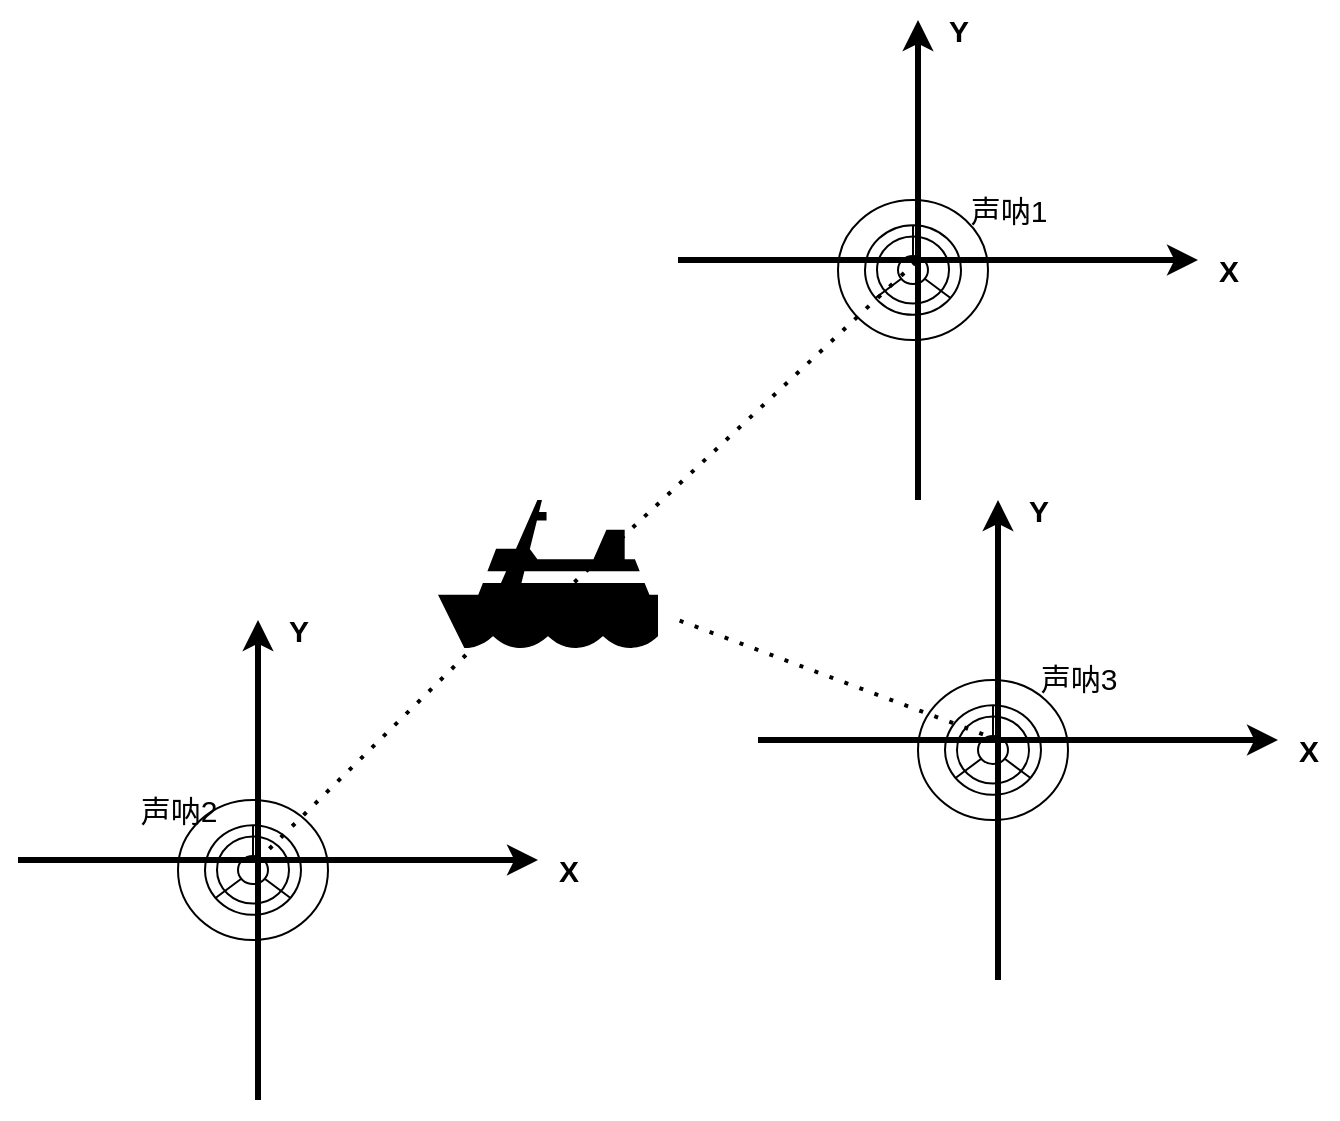 <mxfile>
    <diagram id="brdB2OR7QsWly0mrbdON" name="多途到达和掠射角">
        <mxGraphModel dx="881" dy="766" grid="1" gridSize="10" guides="1" tooltips="1" connect="1" arrows="1" fold="1" page="1" pageScale="1" pageWidth="827" pageHeight="1169" math="0" shadow="0">
            <root>
                <mxCell id="0"/>
                <mxCell id="1" parent="0"/>
                <mxCell id="2" value="" style="verticalLabelPosition=bottom;html=1;verticalAlign=top;align=center;shape=mxgraph.floorplan.floor_lamp;rounded=1;shadow=0;glass=0;labelBackgroundColor=none;labelBorderColor=none;sketch=0;fontSize=20;fontColor=#FF3333;fillColor=default;" parent="1" vertex="1">
                    <mxGeometry x="520" y="250" width="75" height="70" as="geometry"/>
                </mxCell>
                <mxCell id="3" value="" style="shape=mxgraph.signs.transportation.ship_1;html=1;pointerEvents=1;fillColor=#000000;strokeColor=none;verticalLabelPosition=bottom;verticalAlign=top;align=center;rounded=1;shadow=0;glass=0;labelBackgroundColor=none;labelBorderColor=none;sketch=0;fontSize=20;fontColor=#FF3333;" parent="1" vertex="1">
                    <mxGeometry x="320" y="400" width="110" height="74" as="geometry"/>
                </mxCell>
                <mxCell id="6" value="" style="endArrow=classic;html=1;strokeWidth=3;" parent="1" edge="1">
                    <mxGeometry width="50" height="50" relative="1" as="geometry">
                        <mxPoint x="440" y="280" as="sourcePoint"/>
                        <mxPoint x="700" y="280" as="targetPoint"/>
                    </mxGeometry>
                </mxCell>
                <mxCell id="7" value="" style="endArrow=classic;html=1;strokeWidth=3;" parent="1" edge="1">
                    <mxGeometry width="50" height="50" relative="1" as="geometry">
                        <mxPoint x="560" y="400" as="sourcePoint"/>
                        <mxPoint x="560" y="160" as="targetPoint"/>
                    </mxGeometry>
                </mxCell>
                <mxCell id="8" value="" style="endArrow=none;dashed=1;html=1;dashPattern=1 3;strokeWidth=2;exitX=0.62;exitY=0.556;exitDx=0;exitDy=0;exitPerimeter=0;" parent="1" source="3" edge="1">
                    <mxGeometry width="50" height="50" relative="1" as="geometry">
                        <mxPoint x="510" y="330" as="sourcePoint"/>
                        <mxPoint x="560" y="280" as="targetPoint"/>
                    </mxGeometry>
                </mxCell>
                <mxCell id="12" value="&lt;b&gt;&lt;font style=&quot;font-size: 15px;&quot;&gt;X&lt;/font&gt;&lt;/b&gt;" style="text;html=1;align=center;verticalAlign=middle;resizable=0;points=[];autosize=1;strokeColor=none;fillColor=none;" parent="1" vertex="1">
                    <mxGeometry x="700" y="270" width="30" height="30" as="geometry"/>
                </mxCell>
                <mxCell id="13" value="&lt;b&gt;&lt;font style=&quot;font-size: 15px;&quot;&gt;Y&lt;/font&gt;&lt;/b&gt;" style="text;html=1;align=center;verticalAlign=middle;resizable=0;points=[];autosize=1;strokeColor=none;fillColor=none;" parent="1" vertex="1">
                    <mxGeometry x="565" y="150" width="30" height="30" as="geometry"/>
                </mxCell>
                <mxCell id="18" value="" style="verticalLabelPosition=bottom;html=1;verticalAlign=top;align=center;shape=mxgraph.floorplan.floor_lamp;rounded=1;shadow=0;glass=0;labelBackgroundColor=none;labelBorderColor=none;sketch=0;fontSize=20;fontColor=#FF3333;fillColor=default;" parent="1" vertex="1">
                    <mxGeometry x="560" y="490" width="75" height="70" as="geometry"/>
                </mxCell>
                <mxCell id="19" value="" style="endArrow=classic;html=1;strokeWidth=3;" parent="1" edge="1">
                    <mxGeometry width="50" height="50" relative="1" as="geometry">
                        <mxPoint x="480" y="520" as="sourcePoint"/>
                        <mxPoint x="740" y="520" as="targetPoint"/>
                    </mxGeometry>
                </mxCell>
                <mxCell id="20" value="" style="endArrow=classic;html=1;strokeWidth=3;" parent="1" edge="1">
                    <mxGeometry width="50" height="50" relative="1" as="geometry">
                        <mxPoint x="600" y="640" as="sourcePoint"/>
                        <mxPoint x="600" y="400" as="targetPoint"/>
                    </mxGeometry>
                </mxCell>
                <mxCell id="21" value="&lt;b&gt;&lt;font style=&quot;font-size: 15px;&quot;&gt;X&lt;/font&gt;&lt;/b&gt;" style="text;html=1;align=center;verticalAlign=middle;resizable=0;points=[];autosize=1;strokeColor=none;fillColor=none;" parent="1" vertex="1">
                    <mxGeometry x="740" y="510" width="30" height="30" as="geometry"/>
                </mxCell>
                <mxCell id="22" value="&lt;b&gt;&lt;font style=&quot;font-size: 15px;&quot;&gt;Y&lt;/font&gt;&lt;/b&gt;" style="text;html=1;align=center;verticalAlign=middle;resizable=0;points=[];autosize=1;strokeColor=none;fillColor=none;" parent="1" vertex="1">
                    <mxGeometry x="605" y="390" width="30" height="30" as="geometry"/>
                </mxCell>
                <mxCell id="23" value="" style="verticalLabelPosition=bottom;html=1;verticalAlign=top;align=center;shape=mxgraph.floorplan.floor_lamp;rounded=1;shadow=0;glass=0;labelBackgroundColor=none;labelBorderColor=none;sketch=0;fontSize=20;fontColor=#FF3333;fillColor=default;" parent="1" vertex="1">
                    <mxGeometry x="190" y="550" width="75" height="70" as="geometry"/>
                </mxCell>
                <mxCell id="24" value="" style="endArrow=classic;html=1;strokeWidth=3;" parent="1" edge="1">
                    <mxGeometry width="50" height="50" relative="1" as="geometry">
                        <mxPoint x="110" y="580" as="sourcePoint"/>
                        <mxPoint x="370" y="580" as="targetPoint"/>
                    </mxGeometry>
                </mxCell>
                <mxCell id="25" value="" style="endArrow=classic;html=1;strokeWidth=3;" parent="1" edge="1">
                    <mxGeometry width="50" height="50" relative="1" as="geometry">
                        <mxPoint x="230" y="700" as="sourcePoint"/>
                        <mxPoint x="230" y="460" as="targetPoint"/>
                    </mxGeometry>
                </mxCell>
                <mxCell id="26" value="&lt;b&gt;&lt;font style=&quot;font-size: 15px;&quot;&gt;X&lt;/font&gt;&lt;/b&gt;" style="text;html=1;align=center;verticalAlign=middle;resizable=0;points=[];autosize=1;strokeColor=none;fillColor=none;" parent="1" vertex="1">
                    <mxGeometry x="370" y="570" width="30" height="30" as="geometry"/>
                </mxCell>
                <mxCell id="27" value="&lt;b&gt;&lt;font style=&quot;font-size: 15px;&quot;&gt;Y&lt;/font&gt;&lt;/b&gt;" style="text;html=1;align=center;verticalAlign=middle;resizable=0;points=[];autosize=1;strokeColor=none;fillColor=none;" parent="1" vertex="1">
                    <mxGeometry x="235" y="450" width="30" height="30" as="geometry"/>
                </mxCell>
                <mxCell id="28" value="" style="endArrow=none;dashed=1;html=1;dashPattern=1 3;strokeWidth=2;fontSize=15;" parent="1" target="3" edge="1">
                    <mxGeometry width="50" height="50" relative="1" as="geometry">
                        <mxPoint x="230" y="580" as="sourcePoint"/>
                        <mxPoint x="280" y="530" as="targetPoint"/>
                    </mxGeometry>
                </mxCell>
                <mxCell id="29" value="" style="endArrow=none;dashed=1;html=1;dashPattern=1 3;strokeWidth=2;fontSize=15;" parent="1" edge="1">
                    <mxGeometry width="50" height="50" relative="1" as="geometry">
                        <mxPoint x="600" y="520" as="sourcePoint"/>
                        <mxPoint x="440" y="460" as="targetPoint"/>
                    </mxGeometry>
                </mxCell>
                <mxCell id="30" value="声呐1" style="text;html=1;align=center;verticalAlign=middle;resizable=0;points=[];autosize=1;strokeColor=none;fillColor=none;fontSize=15;" parent="1" vertex="1">
                    <mxGeometry x="575" y="240" width="60" height="30" as="geometry"/>
                </mxCell>
                <mxCell id="31" value="声呐2" style="text;html=1;align=center;verticalAlign=middle;resizable=0;points=[];autosize=1;strokeColor=none;fillColor=none;fontSize=15;" parent="1" vertex="1">
                    <mxGeometry x="160" y="540" width="60" height="30" as="geometry"/>
                </mxCell>
                <mxCell id="32" value="声呐3" style="text;html=1;align=center;verticalAlign=middle;resizable=0;points=[];autosize=1;strokeColor=none;fillColor=none;fontSize=15;" parent="1" vertex="1">
                    <mxGeometry x="610" y="474" width="60" height="30" as="geometry"/>
                </mxCell>
            </root>
        </mxGraphModel>
    </diagram>
    <diagram id="NbCo3Z2NdBKXoTFbprWD" name="矩阵表达">
        <mxGraphModel dx="881" dy="766" grid="1" gridSize="10" guides="1" tooltips="1" connect="1" arrows="1" fold="1" page="1" pageScale="1" pageWidth="850" pageHeight="1100" math="0" shadow="0">
            <root>
                <mxCell id="0"/>
                <mxCell id="1" parent="0"/>
                <mxCell id="u54kGicLDinltK0I-Z2_-1" value="" style="shape=table;html=1;whiteSpace=wrap;startSize=0;container=1;collapsible=0;childLayout=tableLayout;columnLines=0;rowLines=0;" vertex="1" parent="1">
                    <mxGeometry x="220" y="180" width="250" height="40" as="geometry"/>
                </mxCell>
                <mxCell id="u54kGicLDinltK0I-Z2_-2" value="" style="shape=tableRow;horizontal=0;startSize=0;swimlaneHead=0;swimlaneBody=0;top=0;left=0;bottom=0;right=0;collapsible=0;dropTarget=0;fillColor=none;points=[[0,0.5],[1,0.5]];portConstraint=eastwest;" vertex="1" parent="u54kGicLDinltK0I-Z2_-1">
                    <mxGeometry width="250" height="40" as="geometry"/>
                </mxCell>
                <mxCell id="u54kGicLDinltK0I-Z2_-3" value="&lt;font style=&quot;font-size: 15px;&quot;&gt;Angle 1&lt;/font&gt;" style="shape=partialRectangle;html=1;whiteSpace=wrap;connectable=0;fillColor=#fff2cc;top=0;left=0;bottom=0;right=0;overflow=hidden;fontSize=12;strokeColor=#d6b656;" vertex="1" parent="u54kGicLDinltK0I-Z2_-2">
                    <mxGeometry width="84" height="40" as="geometry">
                        <mxRectangle width="84" height="40" as="alternateBounds"/>
                    </mxGeometry>
                </mxCell>
                <mxCell id="u54kGicLDinltK0I-Z2_-4" value="&lt;span style=&quot;font-size: 15px;&quot;&gt;Angle 2&lt;/span&gt;" style="shape=partialRectangle;html=1;whiteSpace=wrap;connectable=0;fillColor=#dae8fc;top=0;left=0;bottom=0;right=0;overflow=hidden;fontSize=12;strokeColor=#6c8ebf;" vertex="1" parent="u54kGicLDinltK0I-Z2_-2">
                    <mxGeometry x="84" width="82" height="40" as="geometry">
                        <mxRectangle width="82" height="40" as="alternateBounds"/>
                    </mxGeometry>
                </mxCell>
                <mxCell id="u54kGicLDinltK0I-Z2_-5" value="&lt;span style=&quot;font-size: 15px;&quot;&gt;Angle 3&lt;/span&gt;" style="shape=partialRectangle;html=1;whiteSpace=wrap;connectable=0;fillColor=#d5e8d4;top=0;left=0;bottom=0;right=0;overflow=hidden;fontSize=12;strokeColor=#82b366;" vertex="1" parent="u54kGicLDinltK0I-Z2_-2">
                    <mxGeometry x="166" width="84" height="40" as="geometry">
                        <mxRectangle width="84" height="40" as="alternateBounds"/>
                    </mxGeometry>
                </mxCell>
                <mxCell id="u54kGicLDinltK0I-Z2_-6" value="" style="shape=table;html=1;whiteSpace=wrap;startSize=0;container=1;collapsible=0;childLayout=tableLayout;columnLines=0;rowLines=0;" vertex="1" parent="1">
                    <mxGeometry x="220" y="220" width="250" height="140" as="geometry"/>
                </mxCell>
                <mxCell id="u54kGicLDinltK0I-Z2_-7" value="" style="shape=tableRow;horizontal=0;startSize=0;swimlaneHead=0;swimlaneBody=0;top=0;left=0;bottom=0;right=0;collapsible=0;dropTarget=0;fillColor=none;points=[[0,0.5],[1,0.5]];portConstraint=eastwest;" vertex="1" parent="u54kGicLDinltK0I-Z2_-6">
                    <mxGeometry width="250" height="140" as="geometry"/>
                </mxCell>
                <mxCell id="u54kGicLDinltK0I-Z2_-8" value="&lt;font style=&quot;font-size: 15px;&quot;&gt;Path 1&lt;/font&gt;" style="shape=partialRectangle;html=1;whiteSpace=wrap;connectable=0;fillColor=#fff2cc;top=0;left=0;bottom=0;right=0;overflow=hidden;fontSize=12;strokeColor=#d6b656;" vertex="1" parent="u54kGicLDinltK0I-Z2_-7">
                    <mxGeometry width="84" height="140" as="geometry">
                        <mxRectangle width="84" height="140" as="alternateBounds"/>
                    </mxGeometry>
                </mxCell>
                <mxCell id="u54kGicLDinltK0I-Z2_-9" value="&lt;span style=&quot;font-size: 15px;&quot;&gt;Path 2&lt;/span&gt;" style="shape=partialRectangle;html=1;whiteSpace=wrap;connectable=0;fillColor=#dae8fc;top=0;left=0;bottom=0;right=0;overflow=hidden;fontSize=12;strokeColor=#6c8ebf;" vertex="1" parent="u54kGicLDinltK0I-Z2_-7">
                    <mxGeometry x="84" width="82" height="140" as="geometry">
                        <mxRectangle width="82" height="140" as="alternateBounds"/>
                    </mxGeometry>
                </mxCell>
                <mxCell id="u54kGicLDinltK0I-Z2_-10" value="&lt;span style=&quot;font-size: 15px;&quot;&gt;Path 3&lt;/span&gt;" style="shape=partialRectangle;html=1;whiteSpace=wrap;connectable=0;fillColor=#d5e8d4;top=0;left=0;bottom=0;right=0;overflow=hidden;fontSize=12;strokeColor=#82b366;" vertex="1" parent="u54kGicLDinltK0I-Z2_-7">
                    <mxGeometry x="166" width="84" height="140" as="geometry">
                        <mxRectangle width="84" height="140" as="alternateBounds"/>
                    </mxGeometry>
                </mxCell>
                <mxCell id="u54kGicLDinltK0I-Z2_-11" value="" style="endArrow=none;html=1;fontSize=15;exitX=0.319;exitY=1.002;exitDx=0;exitDy=0;exitPerimeter=0;strokeWidth=1;" edge="1" source="u54kGicLDinltK0I-Z2_-7" parent="1">
                    <mxGeometry width="50" height="50" relative="1" as="geometry">
                        <mxPoint x="300" y="280" as="sourcePoint"/>
                        <mxPoint x="300" y="180" as="targetPoint"/>
                    </mxGeometry>
                </mxCell>
                <mxCell id="u54kGicLDinltK0I-Z2_-12" value="" style="endArrow=none;html=1;fontSize=15;exitX=0.319;exitY=1.002;exitDx=0;exitDy=0;exitPerimeter=0;strokeWidth=1;" edge="1" parent="1">
                    <mxGeometry width="50" height="50" relative="1" as="geometry">
                        <mxPoint x="380" y="360" as="sourcePoint"/>
                        <mxPoint x="380.25" y="179.72" as="targetPoint"/>
                    </mxGeometry>
                </mxCell>
                <mxCell id="u54kGicLDinltK0I-Z2_-13" value="&lt;b&gt;X&lt;sub&gt;1&lt;/sub&gt;&lt;/b&gt;" style="text;html=1;align=center;verticalAlign=middle;resizable=0;points=[];autosize=1;strokeColor=none;fillColor=none;fontSize=15;" vertex="1" parent="1">
                    <mxGeometry x="240" y="150" width="40" height="30" as="geometry"/>
                </mxCell>
                <mxCell id="u54kGicLDinltK0I-Z2_-14" value="&lt;b&gt;X&lt;sub&gt;2&lt;/sub&gt;&lt;/b&gt;" style="text;html=1;align=center;verticalAlign=middle;resizable=0;points=[];autosize=1;strokeColor=none;fillColor=none;fontSize=15;" vertex="1" parent="1">
                    <mxGeometry x="320" y="150" width="40" height="30" as="geometry"/>
                </mxCell>
                <mxCell id="u54kGicLDinltK0I-Z2_-15" value="&lt;b&gt;X&lt;sub&gt;3&lt;/sub&gt;&lt;/b&gt;" style="text;html=1;align=center;verticalAlign=middle;resizable=0;points=[];autosize=1;strokeColor=none;fillColor=none;fontSize=15;" vertex="1" parent="1">
                    <mxGeometry x="405" y="150" width="40" height="30" as="geometry"/>
                </mxCell>
            </root>
        </mxGraphModel>
    </diagram>
</mxfile>